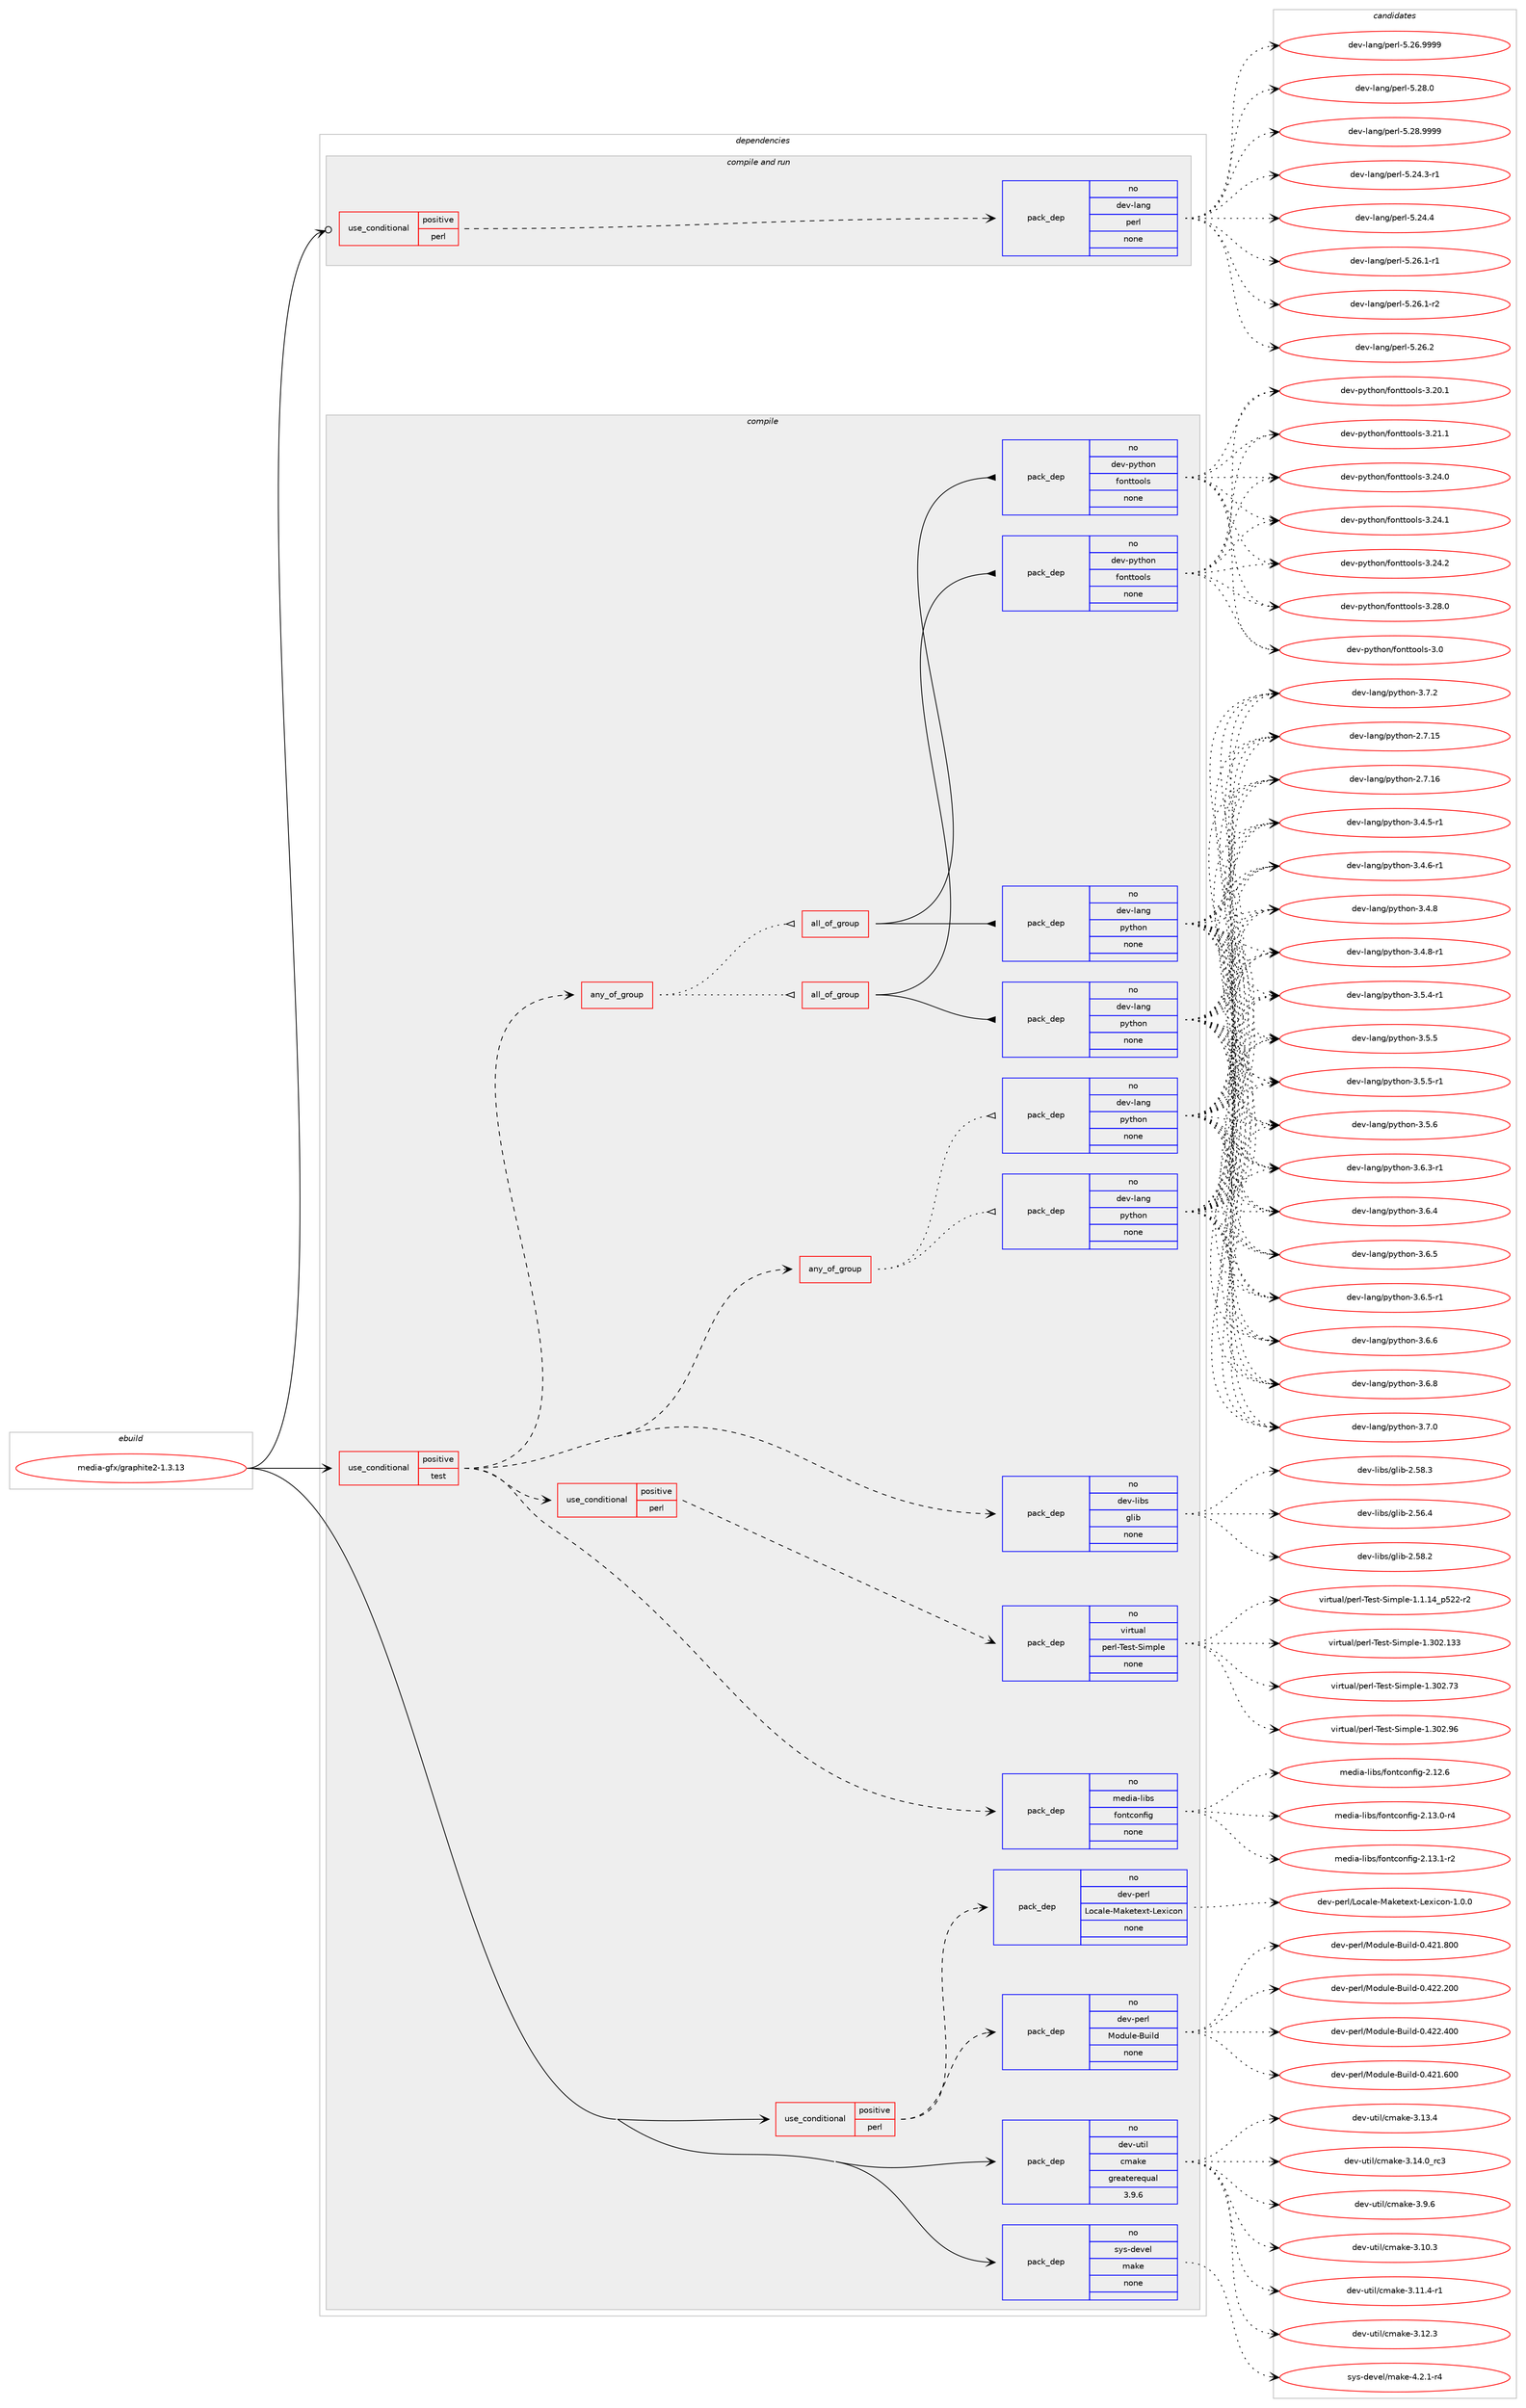digraph prolog {

# *************
# Graph options
# *************

newrank=true;
concentrate=true;
compound=true;
graph [rankdir=LR,fontname=Helvetica,fontsize=10,ranksep=1.5];#, ranksep=2.5, nodesep=0.2];
edge  [arrowhead=vee];
node  [fontname=Helvetica,fontsize=10];

# **********
# The ebuild
# **********

subgraph cluster_leftcol {
color=gray;
rank=same;
label=<<i>ebuild</i>>;
id [label="media-gfx/graphite2-1.3.13", color=red, width=4, href="../media-gfx/graphite2-1.3.13.svg"];
}

# ****************
# The dependencies
# ****************

subgraph cluster_midcol {
color=gray;
label=<<i>dependencies</i>>;
subgraph cluster_compile {
fillcolor="#eeeeee";
style=filled;
label=<<i>compile</i>>;
subgraph cond432763 {
dependency1604816 [label=<<TABLE BORDER="0" CELLBORDER="1" CELLSPACING="0" CELLPADDING="4"><TR><TD ROWSPAN="3" CELLPADDING="10">use_conditional</TD></TR><TR><TD>positive</TD></TR><TR><TD>perl</TD></TR></TABLE>>, shape=none, color=red];
subgraph pack1146465 {
dependency1604817 [label=<<TABLE BORDER="0" CELLBORDER="1" CELLSPACING="0" CELLPADDING="4" WIDTH="220"><TR><TD ROWSPAN="6" CELLPADDING="30">pack_dep</TD></TR><TR><TD WIDTH="110">no</TD></TR><TR><TD>dev-perl</TD></TR><TR><TD>Module-Build</TD></TR><TR><TD>none</TD></TR><TR><TD></TD></TR></TABLE>>, shape=none, color=blue];
}
dependency1604816:e -> dependency1604817:w [weight=20,style="dashed",arrowhead="vee"];
subgraph pack1146466 {
dependency1604818 [label=<<TABLE BORDER="0" CELLBORDER="1" CELLSPACING="0" CELLPADDING="4" WIDTH="220"><TR><TD ROWSPAN="6" CELLPADDING="30">pack_dep</TD></TR><TR><TD WIDTH="110">no</TD></TR><TR><TD>dev-perl</TD></TR><TR><TD>Locale-Maketext-Lexicon</TD></TR><TR><TD>none</TD></TR><TR><TD></TD></TR></TABLE>>, shape=none, color=blue];
}
dependency1604816:e -> dependency1604818:w [weight=20,style="dashed",arrowhead="vee"];
}
id:e -> dependency1604816:w [weight=20,style="solid",arrowhead="vee"];
subgraph cond432764 {
dependency1604819 [label=<<TABLE BORDER="0" CELLBORDER="1" CELLSPACING="0" CELLPADDING="4"><TR><TD ROWSPAN="3" CELLPADDING="10">use_conditional</TD></TR><TR><TD>positive</TD></TR><TR><TD>test</TD></TR></TABLE>>, shape=none, color=red];
subgraph any24899 {
dependency1604820 [label=<<TABLE BORDER="0" CELLBORDER="1" CELLSPACING="0" CELLPADDING="4"><TR><TD CELLPADDING="10">any_of_group</TD></TR></TABLE>>, shape=none, color=red];subgraph pack1146467 {
dependency1604821 [label=<<TABLE BORDER="0" CELLBORDER="1" CELLSPACING="0" CELLPADDING="4" WIDTH="220"><TR><TD ROWSPAN="6" CELLPADDING="30">pack_dep</TD></TR><TR><TD WIDTH="110">no</TD></TR><TR><TD>dev-lang</TD></TR><TR><TD>python</TD></TR><TR><TD>none</TD></TR><TR><TD></TD></TR></TABLE>>, shape=none, color=blue];
}
dependency1604820:e -> dependency1604821:w [weight=20,style="dotted",arrowhead="oinv"];
subgraph pack1146468 {
dependency1604822 [label=<<TABLE BORDER="0" CELLBORDER="1" CELLSPACING="0" CELLPADDING="4" WIDTH="220"><TR><TD ROWSPAN="6" CELLPADDING="30">pack_dep</TD></TR><TR><TD WIDTH="110">no</TD></TR><TR><TD>dev-lang</TD></TR><TR><TD>python</TD></TR><TR><TD>none</TD></TR><TR><TD></TD></TR></TABLE>>, shape=none, color=blue];
}
dependency1604820:e -> dependency1604822:w [weight=20,style="dotted",arrowhead="oinv"];
}
dependency1604819:e -> dependency1604820:w [weight=20,style="dashed",arrowhead="vee"];
subgraph pack1146469 {
dependency1604823 [label=<<TABLE BORDER="0" CELLBORDER="1" CELLSPACING="0" CELLPADDING="4" WIDTH="220"><TR><TD ROWSPAN="6" CELLPADDING="30">pack_dep</TD></TR><TR><TD WIDTH="110">no</TD></TR><TR><TD>dev-libs</TD></TR><TR><TD>glib</TD></TR><TR><TD>none</TD></TR><TR><TD></TD></TR></TABLE>>, shape=none, color=blue];
}
dependency1604819:e -> dependency1604823:w [weight=20,style="dashed",arrowhead="vee"];
subgraph any24900 {
dependency1604824 [label=<<TABLE BORDER="0" CELLBORDER="1" CELLSPACING="0" CELLPADDING="4"><TR><TD CELLPADDING="10">any_of_group</TD></TR></TABLE>>, shape=none, color=red];subgraph all692 {
dependency1604825 [label=<<TABLE BORDER="0" CELLBORDER="1" CELLSPACING="0" CELLPADDING="4"><TR><TD CELLPADDING="10">all_of_group</TD></TR></TABLE>>, shape=none, color=red];subgraph pack1146470 {
dependency1604826 [label=<<TABLE BORDER="0" CELLBORDER="1" CELLSPACING="0" CELLPADDING="4" WIDTH="220"><TR><TD ROWSPAN="6" CELLPADDING="30">pack_dep</TD></TR><TR><TD WIDTH="110">no</TD></TR><TR><TD>dev-lang</TD></TR><TR><TD>python</TD></TR><TR><TD>none</TD></TR><TR><TD></TD></TR></TABLE>>, shape=none, color=blue];
}
dependency1604825:e -> dependency1604826:w [weight=20,style="solid",arrowhead="inv"];
subgraph pack1146471 {
dependency1604827 [label=<<TABLE BORDER="0" CELLBORDER="1" CELLSPACING="0" CELLPADDING="4" WIDTH="220"><TR><TD ROWSPAN="6" CELLPADDING="30">pack_dep</TD></TR><TR><TD WIDTH="110">no</TD></TR><TR><TD>dev-python</TD></TR><TR><TD>fonttools</TD></TR><TR><TD>none</TD></TR><TR><TD></TD></TR></TABLE>>, shape=none, color=blue];
}
dependency1604825:e -> dependency1604827:w [weight=20,style="solid",arrowhead="inv"];
}
dependency1604824:e -> dependency1604825:w [weight=20,style="dotted",arrowhead="oinv"];
subgraph all693 {
dependency1604828 [label=<<TABLE BORDER="0" CELLBORDER="1" CELLSPACING="0" CELLPADDING="4"><TR><TD CELLPADDING="10">all_of_group</TD></TR></TABLE>>, shape=none, color=red];subgraph pack1146472 {
dependency1604829 [label=<<TABLE BORDER="0" CELLBORDER="1" CELLSPACING="0" CELLPADDING="4" WIDTH="220"><TR><TD ROWSPAN="6" CELLPADDING="30">pack_dep</TD></TR><TR><TD WIDTH="110">no</TD></TR><TR><TD>dev-lang</TD></TR><TR><TD>python</TD></TR><TR><TD>none</TD></TR><TR><TD></TD></TR></TABLE>>, shape=none, color=blue];
}
dependency1604828:e -> dependency1604829:w [weight=20,style="solid",arrowhead="inv"];
subgraph pack1146473 {
dependency1604830 [label=<<TABLE BORDER="0" CELLBORDER="1" CELLSPACING="0" CELLPADDING="4" WIDTH="220"><TR><TD ROWSPAN="6" CELLPADDING="30">pack_dep</TD></TR><TR><TD WIDTH="110">no</TD></TR><TR><TD>dev-python</TD></TR><TR><TD>fonttools</TD></TR><TR><TD>none</TD></TR><TR><TD></TD></TR></TABLE>>, shape=none, color=blue];
}
dependency1604828:e -> dependency1604830:w [weight=20,style="solid",arrowhead="inv"];
}
dependency1604824:e -> dependency1604828:w [weight=20,style="dotted",arrowhead="oinv"];
}
dependency1604819:e -> dependency1604824:w [weight=20,style="dashed",arrowhead="vee"];
subgraph pack1146474 {
dependency1604831 [label=<<TABLE BORDER="0" CELLBORDER="1" CELLSPACING="0" CELLPADDING="4" WIDTH="220"><TR><TD ROWSPAN="6" CELLPADDING="30">pack_dep</TD></TR><TR><TD WIDTH="110">no</TD></TR><TR><TD>media-libs</TD></TR><TR><TD>fontconfig</TD></TR><TR><TD>none</TD></TR><TR><TD></TD></TR></TABLE>>, shape=none, color=blue];
}
dependency1604819:e -> dependency1604831:w [weight=20,style="dashed",arrowhead="vee"];
subgraph cond432765 {
dependency1604832 [label=<<TABLE BORDER="0" CELLBORDER="1" CELLSPACING="0" CELLPADDING="4"><TR><TD ROWSPAN="3" CELLPADDING="10">use_conditional</TD></TR><TR><TD>positive</TD></TR><TR><TD>perl</TD></TR></TABLE>>, shape=none, color=red];
subgraph pack1146475 {
dependency1604833 [label=<<TABLE BORDER="0" CELLBORDER="1" CELLSPACING="0" CELLPADDING="4" WIDTH="220"><TR><TD ROWSPAN="6" CELLPADDING="30">pack_dep</TD></TR><TR><TD WIDTH="110">no</TD></TR><TR><TD>virtual</TD></TR><TR><TD>perl-Test-Simple</TD></TR><TR><TD>none</TD></TR><TR><TD></TD></TR></TABLE>>, shape=none, color=blue];
}
dependency1604832:e -> dependency1604833:w [weight=20,style="dashed",arrowhead="vee"];
}
dependency1604819:e -> dependency1604832:w [weight=20,style="dashed",arrowhead="vee"];
}
id:e -> dependency1604819:w [weight=20,style="solid",arrowhead="vee"];
subgraph pack1146476 {
dependency1604834 [label=<<TABLE BORDER="0" CELLBORDER="1" CELLSPACING="0" CELLPADDING="4" WIDTH="220"><TR><TD ROWSPAN="6" CELLPADDING="30">pack_dep</TD></TR><TR><TD WIDTH="110">no</TD></TR><TR><TD>dev-util</TD></TR><TR><TD>cmake</TD></TR><TR><TD>greaterequal</TD></TR><TR><TD>3.9.6</TD></TR></TABLE>>, shape=none, color=blue];
}
id:e -> dependency1604834:w [weight=20,style="solid",arrowhead="vee"];
subgraph pack1146477 {
dependency1604835 [label=<<TABLE BORDER="0" CELLBORDER="1" CELLSPACING="0" CELLPADDING="4" WIDTH="220"><TR><TD ROWSPAN="6" CELLPADDING="30">pack_dep</TD></TR><TR><TD WIDTH="110">no</TD></TR><TR><TD>sys-devel</TD></TR><TR><TD>make</TD></TR><TR><TD>none</TD></TR><TR><TD></TD></TR></TABLE>>, shape=none, color=blue];
}
id:e -> dependency1604835:w [weight=20,style="solid",arrowhead="vee"];
}
subgraph cluster_compileandrun {
fillcolor="#eeeeee";
style=filled;
label=<<i>compile and run</i>>;
subgraph cond432766 {
dependency1604836 [label=<<TABLE BORDER="0" CELLBORDER="1" CELLSPACING="0" CELLPADDING="4"><TR><TD ROWSPAN="3" CELLPADDING="10">use_conditional</TD></TR><TR><TD>positive</TD></TR><TR><TD>perl</TD></TR></TABLE>>, shape=none, color=red];
subgraph pack1146478 {
dependency1604837 [label=<<TABLE BORDER="0" CELLBORDER="1" CELLSPACING="0" CELLPADDING="4" WIDTH="220"><TR><TD ROWSPAN="6" CELLPADDING="30">pack_dep</TD></TR><TR><TD WIDTH="110">no</TD></TR><TR><TD>dev-lang</TD></TR><TR><TD>perl</TD></TR><TR><TD>none</TD></TR><TR><TD></TD></TR></TABLE>>, shape=none, color=blue];
}
dependency1604836:e -> dependency1604837:w [weight=20,style="dashed",arrowhead="vee"];
}
id:e -> dependency1604836:w [weight=20,style="solid",arrowhead="odotvee"];
}
subgraph cluster_run {
fillcolor="#eeeeee";
style=filled;
label=<<i>run</i>>;
}
}

# **************
# The candidates
# **************

subgraph cluster_choices {
rank=same;
color=gray;
label=<<i>candidates</i>>;

subgraph choice1146465 {
color=black;
nodesep=1;
choice100101118451121011141084777111100117108101456611710510810045484652504946544848 [label="dev-perl/Module-Build-0.421.600", color=red, width=4,href="../dev-perl/Module-Build-0.421.600.svg"];
choice100101118451121011141084777111100117108101456611710510810045484652504946564848 [label="dev-perl/Module-Build-0.421.800", color=red, width=4,href="../dev-perl/Module-Build-0.421.800.svg"];
choice100101118451121011141084777111100117108101456611710510810045484652505046504848 [label="dev-perl/Module-Build-0.422.200", color=red, width=4,href="../dev-perl/Module-Build-0.422.200.svg"];
choice100101118451121011141084777111100117108101456611710510810045484652505046524848 [label="dev-perl/Module-Build-0.422.400", color=red, width=4,href="../dev-perl/Module-Build-0.422.400.svg"];
dependency1604817:e -> choice100101118451121011141084777111100117108101456611710510810045484652504946544848:w [style=dotted,weight="100"];
dependency1604817:e -> choice100101118451121011141084777111100117108101456611710510810045484652504946564848:w [style=dotted,weight="100"];
dependency1604817:e -> choice100101118451121011141084777111100117108101456611710510810045484652505046504848:w [style=dotted,weight="100"];
dependency1604817:e -> choice100101118451121011141084777111100117108101456611710510810045484652505046524848:w [style=dotted,weight="100"];
}
subgraph choice1146466 {
color=black;
nodesep=1;
choice1001011184511210111410847761119997108101457797107101116101120116457610112010599111110454946484648 [label="dev-perl/Locale-Maketext-Lexicon-1.0.0", color=red, width=4,href="../dev-perl/Locale-Maketext-Lexicon-1.0.0.svg"];
dependency1604818:e -> choice1001011184511210111410847761119997108101457797107101116101120116457610112010599111110454946484648:w [style=dotted,weight="100"];
}
subgraph choice1146467 {
color=black;
nodesep=1;
choice10010111845108971101034711212111610411111045504655464953 [label="dev-lang/python-2.7.15", color=red, width=4,href="../dev-lang/python-2.7.15.svg"];
choice10010111845108971101034711212111610411111045504655464954 [label="dev-lang/python-2.7.16", color=red, width=4,href="../dev-lang/python-2.7.16.svg"];
choice1001011184510897110103471121211161041111104551465246534511449 [label="dev-lang/python-3.4.5-r1", color=red, width=4,href="../dev-lang/python-3.4.5-r1.svg"];
choice1001011184510897110103471121211161041111104551465246544511449 [label="dev-lang/python-3.4.6-r1", color=red, width=4,href="../dev-lang/python-3.4.6-r1.svg"];
choice100101118451089711010347112121116104111110455146524656 [label="dev-lang/python-3.4.8", color=red, width=4,href="../dev-lang/python-3.4.8.svg"];
choice1001011184510897110103471121211161041111104551465246564511449 [label="dev-lang/python-3.4.8-r1", color=red, width=4,href="../dev-lang/python-3.4.8-r1.svg"];
choice1001011184510897110103471121211161041111104551465346524511449 [label="dev-lang/python-3.5.4-r1", color=red, width=4,href="../dev-lang/python-3.5.4-r1.svg"];
choice100101118451089711010347112121116104111110455146534653 [label="dev-lang/python-3.5.5", color=red, width=4,href="../dev-lang/python-3.5.5.svg"];
choice1001011184510897110103471121211161041111104551465346534511449 [label="dev-lang/python-3.5.5-r1", color=red, width=4,href="../dev-lang/python-3.5.5-r1.svg"];
choice100101118451089711010347112121116104111110455146534654 [label="dev-lang/python-3.5.6", color=red, width=4,href="../dev-lang/python-3.5.6.svg"];
choice1001011184510897110103471121211161041111104551465446514511449 [label="dev-lang/python-3.6.3-r1", color=red, width=4,href="../dev-lang/python-3.6.3-r1.svg"];
choice100101118451089711010347112121116104111110455146544652 [label="dev-lang/python-3.6.4", color=red, width=4,href="../dev-lang/python-3.6.4.svg"];
choice100101118451089711010347112121116104111110455146544653 [label="dev-lang/python-3.6.5", color=red, width=4,href="../dev-lang/python-3.6.5.svg"];
choice1001011184510897110103471121211161041111104551465446534511449 [label="dev-lang/python-3.6.5-r1", color=red, width=4,href="../dev-lang/python-3.6.5-r1.svg"];
choice100101118451089711010347112121116104111110455146544654 [label="dev-lang/python-3.6.6", color=red, width=4,href="../dev-lang/python-3.6.6.svg"];
choice100101118451089711010347112121116104111110455146544656 [label="dev-lang/python-3.6.8", color=red, width=4,href="../dev-lang/python-3.6.8.svg"];
choice100101118451089711010347112121116104111110455146554648 [label="dev-lang/python-3.7.0", color=red, width=4,href="../dev-lang/python-3.7.0.svg"];
choice100101118451089711010347112121116104111110455146554650 [label="dev-lang/python-3.7.2", color=red, width=4,href="../dev-lang/python-3.7.2.svg"];
dependency1604821:e -> choice10010111845108971101034711212111610411111045504655464953:w [style=dotted,weight="100"];
dependency1604821:e -> choice10010111845108971101034711212111610411111045504655464954:w [style=dotted,weight="100"];
dependency1604821:e -> choice1001011184510897110103471121211161041111104551465246534511449:w [style=dotted,weight="100"];
dependency1604821:e -> choice1001011184510897110103471121211161041111104551465246544511449:w [style=dotted,weight="100"];
dependency1604821:e -> choice100101118451089711010347112121116104111110455146524656:w [style=dotted,weight="100"];
dependency1604821:e -> choice1001011184510897110103471121211161041111104551465246564511449:w [style=dotted,weight="100"];
dependency1604821:e -> choice1001011184510897110103471121211161041111104551465346524511449:w [style=dotted,weight="100"];
dependency1604821:e -> choice100101118451089711010347112121116104111110455146534653:w [style=dotted,weight="100"];
dependency1604821:e -> choice1001011184510897110103471121211161041111104551465346534511449:w [style=dotted,weight="100"];
dependency1604821:e -> choice100101118451089711010347112121116104111110455146534654:w [style=dotted,weight="100"];
dependency1604821:e -> choice1001011184510897110103471121211161041111104551465446514511449:w [style=dotted,weight="100"];
dependency1604821:e -> choice100101118451089711010347112121116104111110455146544652:w [style=dotted,weight="100"];
dependency1604821:e -> choice100101118451089711010347112121116104111110455146544653:w [style=dotted,weight="100"];
dependency1604821:e -> choice1001011184510897110103471121211161041111104551465446534511449:w [style=dotted,weight="100"];
dependency1604821:e -> choice100101118451089711010347112121116104111110455146544654:w [style=dotted,weight="100"];
dependency1604821:e -> choice100101118451089711010347112121116104111110455146544656:w [style=dotted,weight="100"];
dependency1604821:e -> choice100101118451089711010347112121116104111110455146554648:w [style=dotted,weight="100"];
dependency1604821:e -> choice100101118451089711010347112121116104111110455146554650:w [style=dotted,weight="100"];
}
subgraph choice1146468 {
color=black;
nodesep=1;
choice10010111845108971101034711212111610411111045504655464953 [label="dev-lang/python-2.7.15", color=red, width=4,href="../dev-lang/python-2.7.15.svg"];
choice10010111845108971101034711212111610411111045504655464954 [label="dev-lang/python-2.7.16", color=red, width=4,href="../dev-lang/python-2.7.16.svg"];
choice1001011184510897110103471121211161041111104551465246534511449 [label="dev-lang/python-3.4.5-r1", color=red, width=4,href="../dev-lang/python-3.4.5-r1.svg"];
choice1001011184510897110103471121211161041111104551465246544511449 [label="dev-lang/python-3.4.6-r1", color=red, width=4,href="../dev-lang/python-3.4.6-r1.svg"];
choice100101118451089711010347112121116104111110455146524656 [label="dev-lang/python-3.4.8", color=red, width=4,href="../dev-lang/python-3.4.8.svg"];
choice1001011184510897110103471121211161041111104551465246564511449 [label="dev-lang/python-3.4.8-r1", color=red, width=4,href="../dev-lang/python-3.4.8-r1.svg"];
choice1001011184510897110103471121211161041111104551465346524511449 [label="dev-lang/python-3.5.4-r1", color=red, width=4,href="../dev-lang/python-3.5.4-r1.svg"];
choice100101118451089711010347112121116104111110455146534653 [label="dev-lang/python-3.5.5", color=red, width=4,href="../dev-lang/python-3.5.5.svg"];
choice1001011184510897110103471121211161041111104551465346534511449 [label="dev-lang/python-3.5.5-r1", color=red, width=4,href="../dev-lang/python-3.5.5-r1.svg"];
choice100101118451089711010347112121116104111110455146534654 [label="dev-lang/python-3.5.6", color=red, width=4,href="../dev-lang/python-3.5.6.svg"];
choice1001011184510897110103471121211161041111104551465446514511449 [label="dev-lang/python-3.6.3-r1", color=red, width=4,href="../dev-lang/python-3.6.3-r1.svg"];
choice100101118451089711010347112121116104111110455146544652 [label="dev-lang/python-3.6.4", color=red, width=4,href="../dev-lang/python-3.6.4.svg"];
choice100101118451089711010347112121116104111110455146544653 [label="dev-lang/python-3.6.5", color=red, width=4,href="../dev-lang/python-3.6.5.svg"];
choice1001011184510897110103471121211161041111104551465446534511449 [label="dev-lang/python-3.6.5-r1", color=red, width=4,href="../dev-lang/python-3.6.5-r1.svg"];
choice100101118451089711010347112121116104111110455146544654 [label="dev-lang/python-3.6.6", color=red, width=4,href="../dev-lang/python-3.6.6.svg"];
choice100101118451089711010347112121116104111110455146544656 [label="dev-lang/python-3.6.8", color=red, width=4,href="../dev-lang/python-3.6.8.svg"];
choice100101118451089711010347112121116104111110455146554648 [label="dev-lang/python-3.7.0", color=red, width=4,href="../dev-lang/python-3.7.0.svg"];
choice100101118451089711010347112121116104111110455146554650 [label="dev-lang/python-3.7.2", color=red, width=4,href="../dev-lang/python-3.7.2.svg"];
dependency1604822:e -> choice10010111845108971101034711212111610411111045504655464953:w [style=dotted,weight="100"];
dependency1604822:e -> choice10010111845108971101034711212111610411111045504655464954:w [style=dotted,weight="100"];
dependency1604822:e -> choice1001011184510897110103471121211161041111104551465246534511449:w [style=dotted,weight="100"];
dependency1604822:e -> choice1001011184510897110103471121211161041111104551465246544511449:w [style=dotted,weight="100"];
dependency1604822:e -> choice100101118451089711010347112121116104111110455146524656:w [style=dotted,weight="100"];
dependency1604822:e -> choice1001011184510897110103471121211161041111104551465246564511449:w [style=dotted,weight="100"];
dependency1604822:e -> choice1001011184510897110103471121211161041111104551465346524511449:w [style=dotted,weight="100"];
dependency1604822:e -> choice100101118451089711010347112121116104111110455146534653:w [style=dotted,weight="100"];
dependency1604822:e -> choice1001011184510897110103471121211161041111104551465346534511449:w [style=dotted,weight="100"];
dependency1604822:e -> choice100101118451089711010347112121116104111110455146534654:w [style=dotted,weight="100"];
dependency1604822:e -> choice1001011184510897110103471121211161041111104551465446514511449:w [style=dotted,weight="100"];
dependency1604822:e -> choice100101118451089711010347112121116104111110455146544652:w [style=dotted,weight="100"];
dependency1604822:e -> choice100101118451089711010347112121116104111110455146544653:w [style=dotted,weight="100"];
dependency1604822:e -> choice1001011184510897110103471121211161041111104551465446534511449:w [style=dotted,weight="100"];
dependency1604822:e -> choice100101118451089711010347112121116104111110455146544654:w [style=dotted,weight="100"];
dependency1604822:e -> choice100101118451089711010347112121116104111110455146544656:w [style=dotted,weight="100"];
dependency1604822:e -> choice100101118451089711010347112121116104111110455146554648:w [style=dotted,weight="100"];
dependency1604822:e -> choice100101118451089711010347112121116104111110455146554650:w [style=dotted,weight="100"];
}
subgraph choice1146469 {
color=black;
nodesep=1;
choice1001011184510810598115471031081059845504653544652 [label="dev-libs/glib-2.56.4", color=red, width=4,href="../dev-libs/glib-2.56.4.svg"];
choice1001011184510810598115471031081059845504653564650 [label="dev-libs/glib-2.58.2", color=red, width=4,href="../dev-libs/glib-2.58.2.svg"];
choice1001011184510810598115471031081059845504653564651 [label="dev-libs/glib-2.58.3", color=red, width=4,href="../dev-libs/glib-2.58.3.svg"];
dependency1604823:e -> choice1001011184510810598115471031081059845504653544652:w [style=dotted,weight="100"];
dependency1604823:e -> choice1001011184510810598115471031081059845504653564650:w [style=dotted,weight="100"];
dependency1604823:e -> choice1001011184510810598115471031081059845504653564651:w [style=dotted,weight="100"];
}
subgraph choice1146470 {
color=black;
nodesep=1;
choice10010111845108971101034711212111610411111045504655464953 [label="dev-lang/python-2.7.15", color=red, width=4,href="../dev-lang/python-2.7.15.svg"];
choice10010111845108971101034711212111610411111045504655464954 [label="dev-lang/python-2.7.16", color=red, width=4,href="../dev-lang/python-2.7.16.svg"];
choice1001011184510897110103471121211161041111104551465246534511449 [label="dev-lang/python-3.4.5-r1", color=red, width=4,href="../dev-lang/python-3.4.5-r1.svg"];
choice1001011184510897110103471121211161041111104551465246544511449 [label="dev-lang/python-3.4.6-r1", color=red, width=4,href="../dev-lang/python-3.4.6-r1.svg"];
choice100101118451089711010347112121116104111110455146524656 [label="dev-lang/python-3.4.8", color=red, width=4,href="../dev-lang/python-3.4.8.svg"];
choice1001011184510897110103471121211161041111104551465246564511449 [label="dev-lang/python-3.4.8-r1", color=red, width=4,href="../dev-lang/python-3.4.8-r1.svg"];
choice1001011184510897110103471121211161041111104551465346524511449 [label="dev-lang/python-3.5.4-r1", color=red, width=4,href="../dev-lang/python-3.5.4-r1.svg"];
choice100101118451089711010347112121116104111110455146534653 [label="dev-lang/python-3.5.5", color=red, width=4,href="../dev-lang/python-3.5.5.svg"];
choice1001011184510897110103471121211161041111104551465346534511449 [label="dev-lang/python-3.5.5-r1", color=red, width=4,href="../dev-lang/python-3.5.5-r1.svg"];
choice100101118451089711010347112121116104111110455146534654 [label="dev-lang/python-3.5.6", color=red, width=4,href="../dev-lang/python-3.5.6.svg"];
choice1001011184510897110103471121211161041111104551465446514511449 [label="dev-lang/python-3.6.3-r1", color=red, width=4,href="../dev-lang/python-3.6.3-r1.svg"];
choice100101118451089711010347112121116104111110455146544652 [label="dev-lang/python-3.6.4", color=red, width=4,href="../dev-lang/python-3.6.4.svg"];
choice100101118451089711010347112121116104111110455146544653 [label="dev-lang/python-3.6.5", color=red, width=4,href="../dev-lang/python-3.6.5.svg"];
choice1001011184510897110103471121211161041111104551465446534511449 [label="dev-lang/python-3.6.5-r1", color=red, width=4,href="../dev-lang/python-3.6.5-r1.svg"];
choice100101118451089711010347112121116104111110455146544654 [label="dev-lang/python-3.6.6", color=red, width=4,href="../dev-lang/python-3.6.6.svg"];
choice100101118451089711010347112121116104111110455146544656 [label="dev-lang/python-3.6.8", color=red, width=4,href="../dev-lang/python-3.6.8.svg"];
choice100101118451089711010347112121116104111110455146554648 [label="dev-lang/python-3.7.0", color=red, width=4,href="../dev-lang/python-3.7.0.svg"];
choice100101118451089711010347112121116104111110455146554650 [label="dev-lang/python-3.7.2", color=red, width=4,href="../dev-lang/python-3.7.2.svg"];
dependency1604826:e -> choice10010111845108971101034711212111610411111045504655464953:w [style=dotted,weight="100"];
dependency1604826:e -> choice10010111845108971101034711212111610411111045504655464954:w [style=dotted,weight="100"];
dependency1604826:e -> choice1001011184510897110103471121211161041111104551465246534511449:w [style=dotted,weight="100"];
dependency1604826:e -> choice1001011184510897110103471121211161041111104551465246544511449:w [style=dotted,weight="100"];
dependency1604826:e -> choice100101118451089711010347112121116104111110455146524656:w [style=dotted,weight="100"];
dependency1604826:e -> choice1001011184510897110103471121211161041111104551465246564511449:w [style=dotted,weight="100"];
dependency1604826:e -> choice1001011184510897110103471121211161041111104551465346524511449:w [style=dotted,weight="100"];
dependency1604826:e -> choice100101118451089711010347112121116104111110455146534653:w [style=dotted,weight="100"];
dependency1604826:e -> choice1001011184510897110103471121211161041111104551465346534511449:w [style=dotted,weight="100"];
dependency1604826:e -> choice100101118451089711010347112121116104111110455146534654:w [style=dotted,weight="100"];
dependency1604826:e -> choice1001011184510897110103471121211161041111104551465446514511449:w [style=dotted,weight="100"];
dependency1604826:e -> choice100101118451089711010347112121116104111110455146544652:w [style=dotted,weight="100"];
dependency1604826:e -> choice100101118451089711010347112121116104111110455146544653:w [style=dotted,weight="100"];
dependency1604826:e -> choice1001011184510897110103471121211161041111104551465446534511449:w [style=dotted,weight="100"];
dependency1604826:e -> choice100101118451089711010347112121116104111110455146544654:w [style=dotted,weight="100"];
dependency1604826:e -> choice100101118451089711010347112121116104111110455146544656:w [style=dotted,weight="100"];
dependency1604826:e -> choice100101118451089711010347112121116104111110455146554648:w [style=dotted,weight="100"];
dependency1604826:e -> choice100101118451089711010347112121116104111110455146554650:w [style=dotted,weight="100"];
}
subgraph choice1146471 {
color=black;
nodesep=1;
choice100101118451121211161041111104710211111011611611111110811545514648 [label="dev-python/fonttools-3.0", color=red, width=4,href="../dev-python/fonttools-3.0.svg"];
choice100101118451121211161041111104710211111011611611111110811545514650484649 [label="dev-python/fonttools-3.20.1", color=red, width=4,href="../dev-python/fonttools-3.20.1.svg"];
choice100101118451121211161041111104710211111011611611111110811545514650494649 [label="dev-python/fonttools-3.21.1", color=red, width=4,href="../dev-python/fonttools-3.21.1.svg"];
choice100101118451121211161041111104710211111011611611111110811545514650524648 [label="dev-python/fonttools-3.24.0", color=red, width=4,href="../dev-python/fonttools-3.24.0.svg"];
choice100101118451121211161041111104710211111011611611111110811545514650524649 [label="dev-python/fonttools-3.24.1", color=red, width=4,href="../dev-python/fonttools-3.24.1.svg"];
choice100101118451121211161041111104710211111011611611111110811545514650524650 [label="dev-python/fonttools-3.24.2", color=red, width=4,href="../dev-python/fonttools-3.24.2.svg"];
choice100101118451121211161041111104710211111011611611111110811545514650564648 [label="dev-python/fonttools-3.28.0", color=red, width=4,href="../dev-python/fonttools-3.28.0.svg"];
dependency1604827:e -> choice100101118451121211161041111104710211111011611611111110811545514648:w [style=dotted,weight="100"];
dependency1604827:e -> choice100101118451121211161041111104710211111011611611111110811545514650484649:w [style=dotted,weight="100"];
dependency1604827:e -> choice100101118451121211161041111104710211111011611611111110811545514650494649:w [style=dotted,weight="100"];
dependency1604827:e -> choice100101118451121211161041111104710211111011611611111110811545514650524648:w [style=dotted,weight="100"];
dependency1604827:e -> choice100101118451121211161041111104710211111011611611111110811545514650524649:w [style=dotted,weight="100"];
dependency1604827:e -> choice100101118451121211161041111104710211111011611611111110811545514650524650:w [style=dotted,weight="100"];
dependency1604827:e -> choice100101118451121211161041111104710211111011611611111110811545514650564648:w [style=dotted,weight="100"];
}
subgraph choice1146472 {
color=black;
nodesep=1;
choice10010111845108971101034711212111610411111045504655464953 [label="dev-lang/python-2.7.15", color=red, width=4,href="../dev-lang/python-2.7.15.svg"];
choice10010111845108971101034711212111610411111045504655464954 [label="dev-lang/python-2.7.16", color=red, width=4,href="../dev-lang/python-2.7.16.svg"];
choice1001011184510897110103471121211161041111104551465246534511449 [label="dev-lang/python-3.4.5-r1", color=red, width=4,href="../dev-lang/python-3.4.5-r1.svg"];
choice1001011184510897110103471121211161041111104551465246544511449 [label="dev-lang/python-3.4.6-r1", color=red, width=4,href="../dev-lang/python-3.4.6-r1.svg"];
choice100101118451089711010347112121116104111110455146524656 [label="dev-lang/python-3.4.8", color=red, width=4,href="../dev-lang/python-3.4.8.svg"];
choice1001011184510897110103471121211161041111104551465246564511449 [label="dev-lang/python-3.4.8-r1", color=red, width=4,href="../dev-lang/python-3.4.8-r1.svg"];
choice1001011184510897110103471121211161041111104551465346524511449 [label="dev-lang/python-3.5.4-r1", color=red, width=4,href="../dev-lang/python-3.5.4-r1.svg"];
choice100101118451089711010347112121116104111110455146534653 [label="dev-lang/python-3.5.5", color=red, width=4,href="../dev-lang/python-3.5.5.svg"];
choice1001011184510897110103471121211161041111104551465346534511449 [label="dev-lang/python-3.5.5-r1", color=red, width=4,href="../dev-lang/python-3.5.5-r1.svg"];
choice100101118451089711010347112121116104111110455146534654 [label="dev-lang/python-3.5.6", color=red, width=4,href="../dev-lang/python-3.5.6.svg"];
choice1001011184510897110103471121211161041111104551465446514511449 [label="dev-lang/python-3.6.3-r1", color=red, width=4,href="../dev-lang/python-3.6.3-r1.svg"];
choice100101118451089711010347112121116104111110455146544652 [label="dev-lang/python-3.6.4", color=red, width=4,href="../dev-lang/python-3.6.4.svg"];
choice100101118451089711010347112121116104111110455146544653 [label="dev-lang/python-3.6.5", color=red, width=4,href="../dev-lang/python-3.6.5.svg"];
choice1001011184510897110103471121211161041111104551465446534511449 [label="dev-lang/python-3.6.5-r1", color=red, width=4,href="../dev-lang/python-3.6.5-r1.svg"];
choice100101118451089711010347112121116104111110455146544654 [label="dev-lang/python-3.6.6", color=red, width=4,href="../dev-lang/python-3.6.6.svg"];
choice100101118451089711010347112121116104111110455146544656 [label="dev-lang/python-3.6.8", color=red, width=4,href="../dev-lang/python-3.6.8.svg"];
choice100101118451089711010347112121116104111110455146554648 [label="dev-lang/python-3.7.0", color=red, width=4,href="../dev-lang/python-3.7.0.svg"];
choice100101118451089711010347112121116104111110455146554650 [label="dev-lang/python-3.7.2", color=red, width=4,href="../dev-lang/python-3.7.2.svg"];
dependency1604829:e -> choice10010111845108971101034711212111610411111045504655464953:w [style=dotted,weight="100"];
dependency1604829:e -> choice10010111845108971101034711212111610411111045504655464954:w [style=dotted,weight="100"];
dependency1604829:e -> choice1001011184510897110103471121211161041111104551465246534511449:w [style=dotted,weight="100"];
dependency1604829:e -> choice1001011184510897110103471121211161041111104551465246544511449:w [style=dotted,weight="100"];
dependency1604829:e -> choice100101118451089711010347112121116104111110455146524656:w [style=dotted,weight="100"];
dependency1604829:e -> choice1001011184510897110103471121211161041111104551465246564511449:w [style=dotted,weight="100"];
dependency1604829:e -> choice1001011184510897110103471121211161041111104551465346524511449:w [style=dotted,weight="100"];
dependency1604829:e -> choice100101118451089711010347112121116104111110455146534653:w [style=dotted,weight="100"];
dependency1604829:e -> choice1001011184510897110103471121211161041111104551465346534511449:w [style=dotted,weight="100"];
dependency1604829:e -> choice100101118451089711010347112121116104111110455146534654:w [style=dotted,weight="100"];
dependency1604829:e -> choice1001011184510897110103471121211161041111104551465446514511449:w [style=dotted,weight="100"];
dependency1604829:e -> choice100101118451089711010347112121116104111110455146544652:w [style=dotted,weight="100"];
dependency1604829:e -> choice100101118451089711010347112121116104111110455146544653:w [style=dotted,weight="100"];
dependency1604829:e -> choice1001011184510897110103471121211161041111104551465446534511449:w [style=dotted,weight="100"];
dependency1604829:e -> choice100101118451089711010347112121116104111110455146544654:w [style=dotted,weight="100"];
dependency1604829:e -> choice100101118451089711010347112121116104111110455146544656:w [style=dotted,weight="100"];
dependency1604829:e -> choice100101118451089711010347112121116104111110455146554648:w [style=dotted,weight="100"];
dependency1604829:e -> choice100101118451089711010347112121116104111110455146554650:w [style=dotted,weight="100"];
}
subgraph choice1146473 {
color=black;
nodesep=1;
choice100101118451121211161041111104710211111011611611111110811545514648 [label="dev-python/fonttools-3.0", color=red, width=4,href="../dev-python/fonttools-3.0.svg"];
choice100101118451121211161041111104710211111011611611111110811545514650484649 [label="dev-python/fonttools-3.20.1", color=red, width=4,href="../dev-python/fonttools-3.20.1.svg"];
choice100101118451121211161041111104710211111011611611111110811545514650494649 [label="dev-python/fonttools-3.21.1", color=red, width=4,href="../dev-python/fonttools-3.21.1.svg"];
choice100101118451121211161041111104710211111011611611111110811545514650524648 [label="dev-python/fonttools-3.24.0", color=red, width=4,href="../dev-python/fonttools-3.24.0.svg"];
choice100101118451121211161041111104710211111011611611111110811545514650524649 [label="dev-python/fonttools-3.24.1", color=red, width=4,href="../dev-python/fonttools-3.24.1.svg"];
choice100101118451121211161041111104710211111011611611111110811545514650524650 [label="dev-python/fonttools-3.24.2", color=red, width=4,href="../dev-python/fonttools-3.24.2.svg"];
choice100101118451121211161041111104710211111011611611111110811545514650564648 [label="dev-python/fonttools-3.28.0", color=red, width=4,href="../dev-python/fonttools-3.28.0.svg"];
dependency1604830:e -> choice100101118451121211161041111104710211111011611611111110811545514648:w [style=dotted,weight="100"];
dependency1604830:e -> choice100101118451121211161041111104710211111011611611111110811545514650484649:w [style=dotted,weight="100"];
dependency1604830:e -> choice100101118451121211161041111104710211111011611611111110811545514650494649:w [style=dotted,weight="100"];
dependency1604830:e -> choice100101118451121211161041111104710211111011611611111110811545514650524648:w [style=dotted,weight="100"];
dependency1604830:e -> choice100101118451121211161041111104710211111011611611111110811545514650524649:w [style=dotted,weight="100"];
dependency1604830:e -> choice100101118451121211161041111104710211111011611611111110811545514650524650:w [style=dotted,weight="100"];
dependency1604830:e -> choice100101118451121211161041111104710211111011611611111110811545514650564648:w [style=dotted,weight="100"];
}
subgraph choice1146474 {
color=black;
nodesep=1;
choice109101100105974510810598115471021111101169911111010210510345504649504654 [label="media-libs/fontconfig-2.12.6", color=red, width=4,href="../media-libs/fontconfig-2.12.6.svg"];
choice1091011001059745108105981154710211111011699111110102105103455046495146484511452 [label="media-libs/fontconfig-2.13.0-r4", color=red, width=4,href="../media-libs/fontconfig-2.13.0-r4.svg"];
choice1091011001059745108105981154710211111011699111110102105103455046495146494511450 [label="media-libs/fontconfig-2.13.1-r2", color=red, width=4,href="../media-libs/fontconfig-2.13.1-r2.svg"];
dependency1604831:e -> choice109101100105974510810598115471021111101169911111010210510345504649504654:w [style=dotted,weight="100"];
dependency1604831:e -> choice1091011001059745108105981154710211111011699111110102105103455046495146484511452:w [style=dotted,weight="100"];
dependency1604831:e -> choice1091011001059745108105981154710211111011699111110102105103455046495146494511450:w [style=dotted,weight="100"];
}
subgraph choice1146475 {
color=black;
nodesep=1;
choice11810511411611797108471121011141084584101115116458310510911210810145494649464952951125350504511450 [label="virtual/perl-Test-Simple-1.1.14_p522-r2", color=red, width=4,href="../virtual/perl-Test-Simple-1.1.14_p522-r2.svg"];
choice11810511411611797108471121011141084584101115116458310510911210810145494651485046495151 [label="virtual/perl-Test-Simple-1.302.133", color=red, width=4,href="../virtual/perl-Test-Simple-1.302.133.svg"];
choice118105114116117971084711210111410845841011151164583105109112108101454946514850465551 [label="virtual/perl-Test-Simple-1.302.73", color=red, width=4,href="../virtual/perl-Test-Simple-1.302.73.svg"];
choice118105114116117971084711210111410845841011151164583105109112108101454946514850465754 [label="virtual/perl-Test-Simple-1.302.96", color=red, width=4,href="../virtual/perl-Test-Simple-1.302.96.svg"];
dependency1604833:e -> choice11810511411611797108471121011141084584101115116458310510911210810145494649464952951125350504511450:w [style=dotted,weight="100"];
dependency1604833:e -> choice11810511411611797108471121011141084584101115116458310510911210810145494651485046495151:w [style=dotted,weight="100"];
dependency1604833:e -> choice118105114116117971084711210111410845841011151164583105109112108101454946514850465551:w [style=dotted,weight="100"];
dependency1604833:e -> choice118105114116117971084711210111410845841011151164583105109112108101454946514850465754:w [style=dotted,weight="100"];
}
subgraph choice1146476 {
color=black;
nodesep=1;
choice1001011184511711610510847991099710710145514649484651 [label="dev-util/cmake-3.10.3", color=red, width=4,href="../dev-util/cmake-3.10.3.svg"];
choice10010111845117116105108479910997107101455146494946524511449 [label="dev-util/cmake-3.11.4-r1", color=red, width=4,href="../dev-util/cmake-3.11.4-r1.svg"];
choice1001011184511711610510847991099710710145514649504651 [label="dev-util/cmake-3.12.3", color=red, width=4,href="../dev-util/cmake-3.12.3.svg"];
choice1001011184511711610510847991099710710145514649514652 [label="dev-util/cmake-3.13.4", color=red, width=4,href="../dev-util/cmake-3.13.4.svg"];
choice1001011184511711610510847991099710710145514649524648951149951 [label="dev-util/cmake-3.14.0_rc3", color=red, width=4,href="../dev-util/cmake-3.14.0_rc3.svg"];
choice10010111845117116105108479910997107101455146574654 [label="dev-util/cmake-3.9.6", color=red, width=4,href="../dev-util/cmake-3.9.6.svg"];
dependency1604834:e -> choice1001011184511711610510847991099710710145514649484651:w [style=dotted,weight="100"];
dependency1604834:e -> choice10010111845117116105108479910997107101455146494946524511449:w [style=dotted,weight="100"];
dependency1604834:e -> choice1001011184511711610510847991099710710145514649504651:w [style=dotted,weight="100"];
dependency1604834:e -> choice1001011184511711610510847991099710710145514649514652:w [style=dotted,weight="100"];
dependency1604834:e -> choice1001011184511711610510847991099710710145514649524648951149951:w [style=dotted,weight="100"];
dependency1604834:e -> choice10010111845117116105108479910997107101455146574654:w [style=dotted,weight="100"];
}
subgraph choice1146477 {
color=black;
nodesep=1;
choice1151211154510010111810110847109971071014552465046494511452 [label="sys-devel/make-4.2.1-r4", color=red, width=4,href="../sys-devel/make-4.2.1-r4.svg"];
dependency1604835:e -> choice1151211154510010111810110847109971071014552465046494511452:w [style=dotted,weight="100"];
}
subgraph choice1146478 {
color=black;
nodesep=1;
choice100101118451089711010347112101114108455346505246514511449 [label="dev-lang/perl-5.24.3-r1", color=red, width=4,href="../dev-lang/perl-5.24.3-r1.svg"];
choice10010111845108971101034711210111410845534650524652 [label="dev-lang/perl-5.24.4", color=red, width=4,href="../dev-lang/perl-5.24.4.svg"];
choice100101118451089711010347112101114108455346505446494511449 [label="dev-lang/perl-5.26.1-r1", color=red, width=4,href="../dev-lang/perl-5.26.1-r1.svg"];
choice100101118451089711010347112101114108455346505446494511450 [label="dev-lang/perl-5.26.1-r2", color=red, width=4,href="../dev-lang/perl-5.26.1-r2.svg"];
choice10010111845108971101034711210111410845534650544650 [label="dev-lang/perl-5.26.2", color=red, width=4,href="../dev-lang/perl-5.26.2.svg"];
choice10010111845108971101034711210111410845534650544657575757 [label="dev-lang/perl-5.26.9999", color=red, width=4,href="../dev-lang/perl-5.26.9999.svg"];
choice10010111845108971101034711210111410845534650564648 [label="dev-lang/perl-5.28.0", color=red, width=4,href="../dev-lang/perl-5.28.0.svg"];
choice10010111845108971101034711210111410845534650564657575757 [label="dev-lang/perl-5.28.9999", color=red, width=4,href="../dev-lang/perl-5.28.9999.svg"];
dependency1604837:e -> choice100101118451089711010347112101114108455346505246514511449:w [style=dotted,weight="100"];
dependency1604837:e -> choice10010111845108971101034711210111410845534650524652:w [style=dotted,weight="100"];
dependency1604837:e -> choice100101118451089711010347112101114108455346505446494511449:w [style=dotted,weight="100"];
dependency1604837:e -> choice100101118451089711010347112101114108455346505446494511450:w [style=dotted,weight="100"];
dependency1604837:e -> choice10010111845108971101034711210111410845534650544650:w [style=dotted,weight="100"];
dependency1604837:e -> choice10010111845108971101034711210111410845534650544657575757:w [style=dotted,weight="100"];
dependency1604837:e -> choice10010111845108971101034711210111410845534650564648:w [style=dotted,weight="100"];
dependency1604837:e -> choice10010111845108971101034711210111410845534650564657575757:w [style=dotted,weight="100"];
}
}

}

